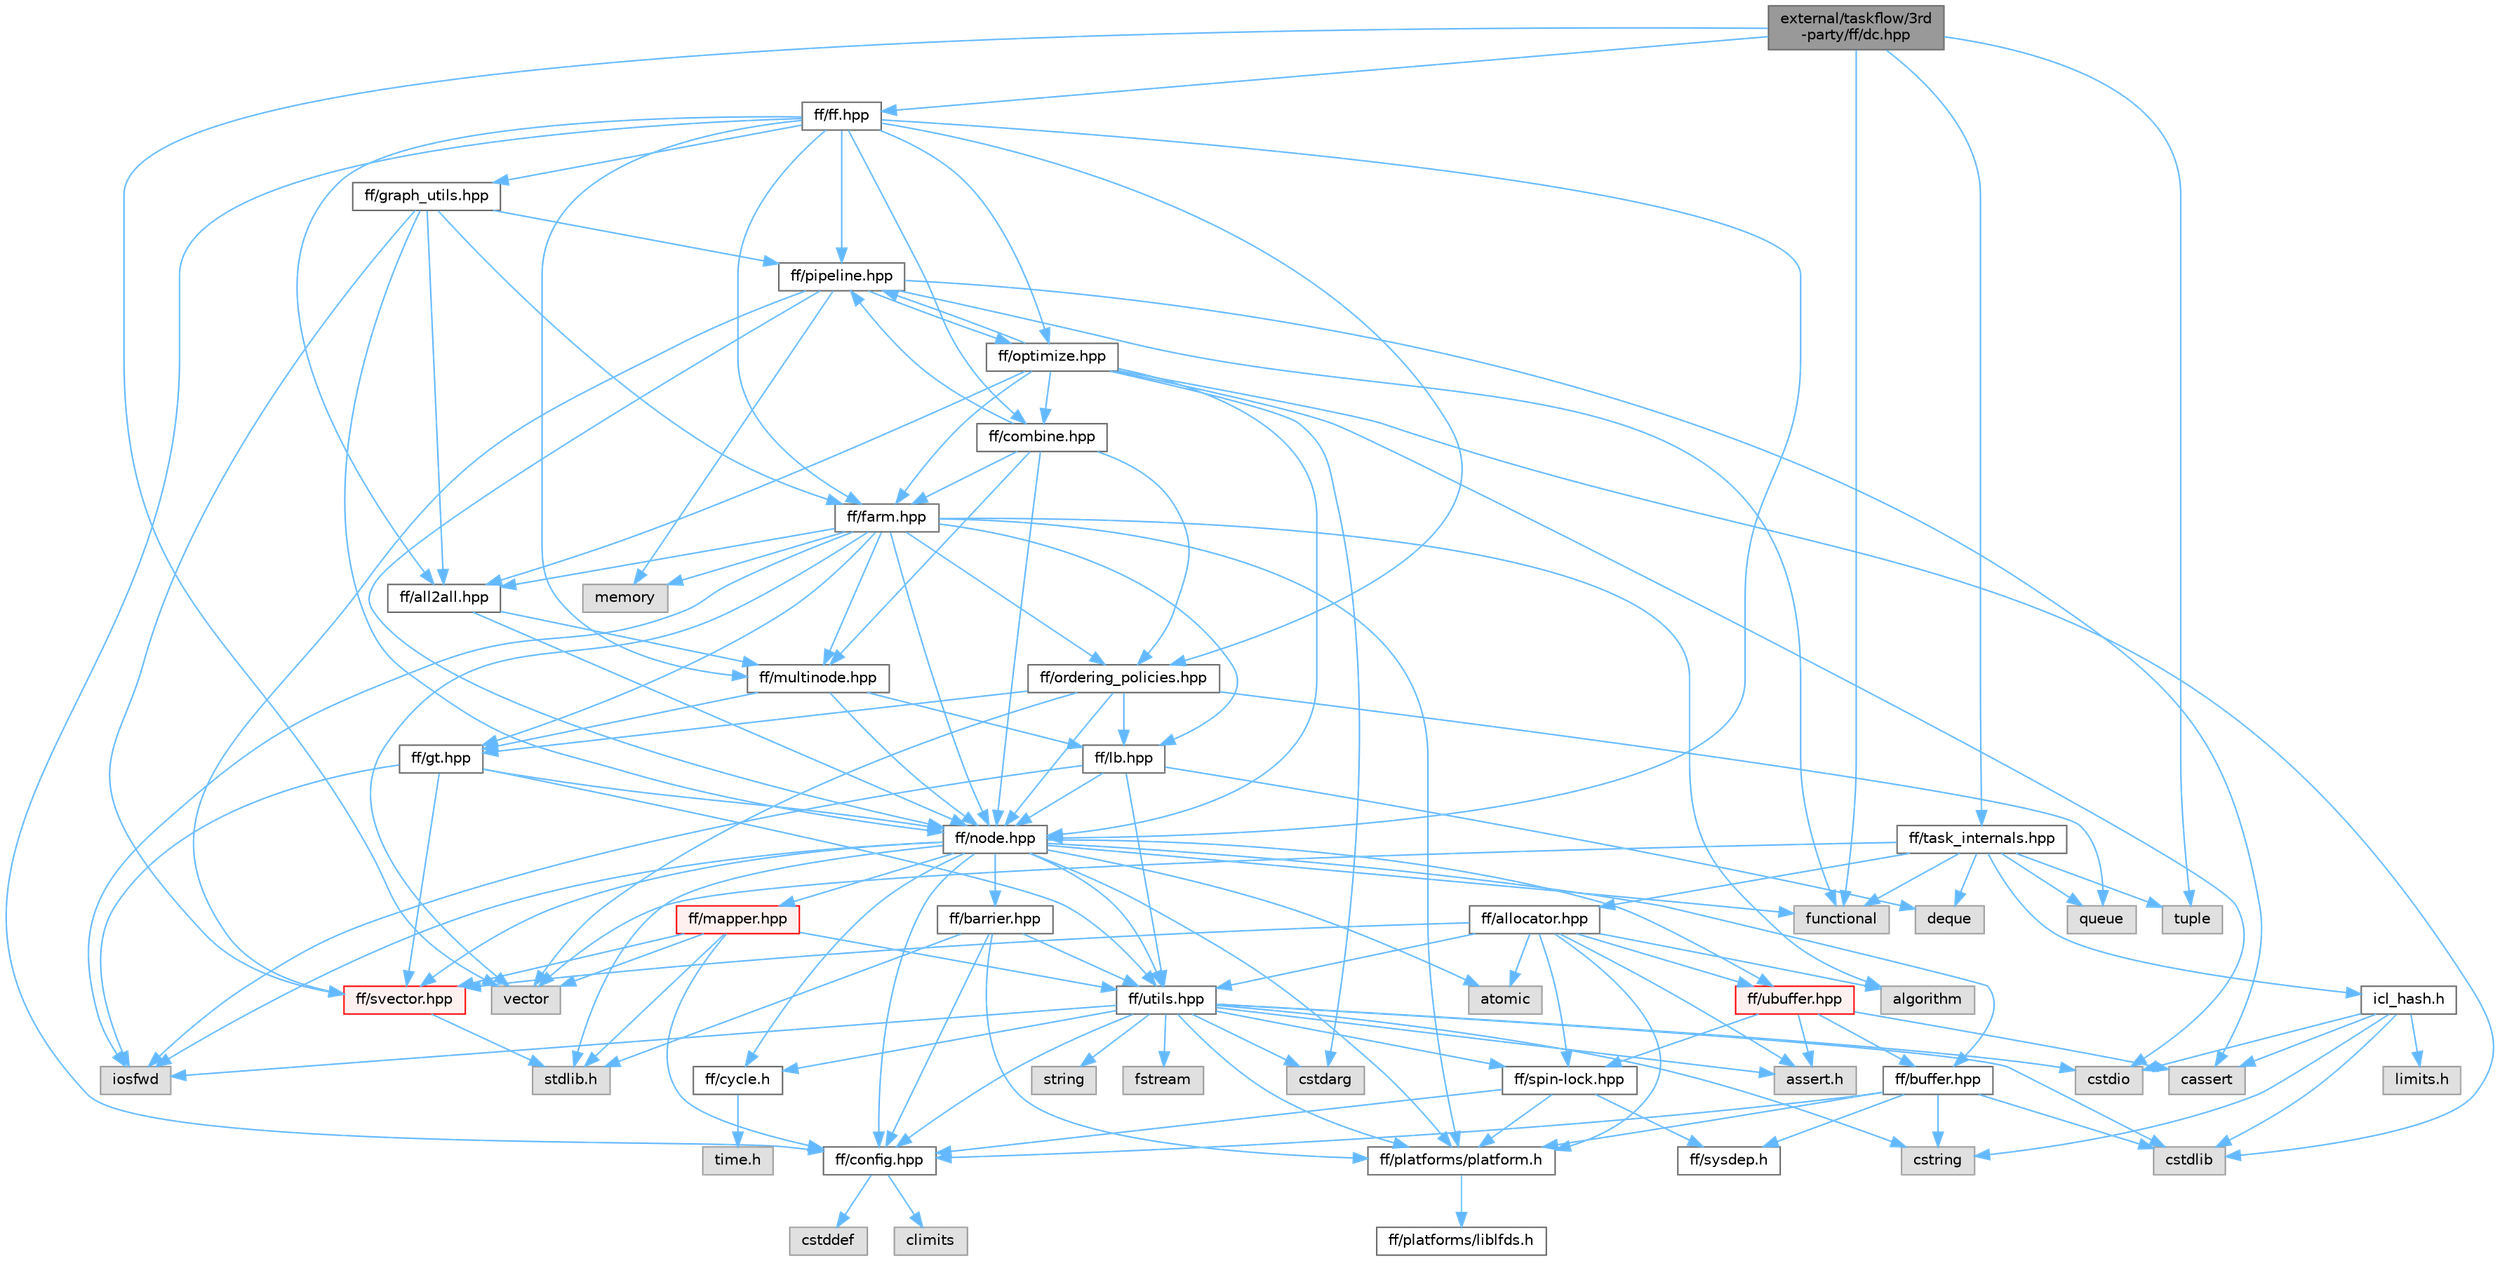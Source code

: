 digraph "external/taskflow/3rd-party/ff/dc.hpp"
{
 // LATEX_PDF_SIZE
  bgcolor="transparent";
  edge [fontname=Helvetica,fontsize=10,labelfontname=Helvetica,labelfontsize=10];
  node [fontname=Helvetica,fontsize=10,shape=box,height=0.2,width=0.4];
  Node1 [id="Node000001",label="external/taskflow/3rd\l-party/ff/dc.hpp",height=0.2,width=0.4,color="gray40", fillcolor="grey60", style="filled", fontcolor="black",tooltip=" "];
  Node1 -> Node2 [id="edge1_Node000001_Node000002",color="steelblue1",style="solid",tooltip=" "];
  Node2 [id="Node000002",label="functional",height=0.2,width=0.4,color="grey60", fillcolor="#E0E0E0", style="filled",tooltip=" "];
  Node1 -> Node3 [id="edge2_Node000001_Node000003",color="steelblue1",style="solid",tooltip=" "];
  Node3 [id="Node000003",label="tuple",height=0.2,width=0.4,color="grey60", fillcolor="#E0E0E0", style="filled",tooltip=" "];
  Node1 -> Node4 [id="edge3_Node000001_Node000004",color="steelblue1",style="solid",tooltip=" "];
  Node4 [id="Node000004",label="vector",height=0.2,width=0.4,color="grey60", fillcolor="#E0E0E0", style="filled",tooltip=" "];
  Node1 -> Node5 [id="edge4_Node000001_Node000005",color="steelblue1",style="solid",tooltip=" "];
  Node5 [id="Node000005",label="ff/ff.hpp",height=0.2,width=0.4,color="grey40", fillcolor="white", style="filled",URL="$ff_8hpp.html",tooltip=" "];
  Node5 -> Node6 [id="edge5_Node000005_Node000006",color="steelblue1",style="solid",tooltip=" "];
  Node6 [id="Node000006",label="ff/config.hpp",height=0.2,width=0.4,color="grey40", fillcolor="white", style="filled",URL="$config_8hpp.html",tooltip=" "];
  Node6 -> Node7 [id="edge6_Node000006_Node000007",color="steelblue1",style="solid",tooltip=" "];
  Node7 [id="Node000007",label="cstddef",height=0.2,width=0.4,color="grey60", fillcolor="#E0E0E0", style="filled",tooltip=" "];
  Node6 -> Node8 [id="edge7_Node000006_Node000008",color="steelblue1",style="solid",tooltip=" "];
  Node8 [id="Node000008",label="climits",height=0.2,width=0.4,color="grey60", fillcolor="#E0E0E0", style="filled",tooltip=" "];
  Node5 -> Node9 [id="edge8_Node000005_Node000009",color="steelblue1",style="solid",tooltip=" "];
  Node9 [id="Node000009",label="ff/node.hpp",height=0.2,width=0.4,color="grey40", fillcolor="white", style="filled",URL="$node_8hpp.html",tooltip="FastFlow ff_node"];
  Node9 -> Node10 [id="edge9_Node000009_Node000010",color="steelblue1",style="solid",tooltip=" "];
  Node10 [id="Node000010",label="stdlib.h",height=0.2,width=0.4,color="grey60", fillcolor="#E0E0E0", style="filled",tooltip=" "];
  Node9 -> Node11 [id="edge10_Node000009_Node000011",color="steelblue1",style="solid",tooltip=" "];
  Node11 [id="Node000011",label="iosfwd",height=0.2,width=0.4,color="grey60", fillcolor="#E0E0E0", style="filled",tooltip=" "];
  Node9 -> Node2 [id="edge11_Node000009_Node000002",color="steelblue1",style="solid",tooltip=" "];
  Node9 -> Node12 [id="edge12_Node000009_Node000012",color="steelblue1",style="solid",tooltip=" "];
  Node12 [id="Node000012",label="ff/platforms/platform.h",height=0.2,width=0.4,color="grey40", fillcolor="white", style="filled",URL="$external_2taskflow_23rd-party_2ff_2platforms_2_platform_8h.html",tooltip=" "];
  Node12 -> Node13 [id="edge13_Node000012_Node000013",color="steelblue1",style="solid",tooltip=" "];
  Node13 [id="Node000013",label="ff/platforms/liblfds.h",height=0.2,width=0.4,color="grey40", fillcolor="white", style="filled",URL="$liblfds_8h.html",tooltip=" "];
  Node9 -> Node14 [id="edge14_Node000009_Node000014",color="steelblue1",style="solid",tooltip=" "];
  Node14 [id="Node000014",label="ff/cycle.h",height=0.2,width=0.4,color="grey40", fillcolor="white", style="filled",URL="$cycle_8h.html",tooltip=" "];
  Node14 -> Node15 [id="edge15_Node000014_Node000015",color="steelblue1",style="solid",tooltip=" "];
  Node15 [id="Node000015",label="time.h",height=0.2,width=0.4,color="grey60", fillcolor="#E0E0E0", style="filled",tooltip=" "];
  Node9 -> Node16 [id="edge16_Node000009_Node000016",color="steelblue1",style="solid",tooltip=" "];
  Node16 [id="Node000016",label="ff/utils.hpp",height=0.2,width=0.4,color="grey40", fillcolor="white", style="filled",URL="$utils_8hpp.html",tooltip="Utility functions"];
  Node16 -> Node17 [id="edge17_Node000016_Node000017",color="steelblue1",style="solid",tooltip=" "];
  Node17 [id="Node000017",label="assert.h",height=0.2,width=0.4,color="grey60", fillcolor="#E0E0E0", style="filled",tooltip=" "];
  Node16 -> Node18 [id="edge18_Node000016_Node000018",color="steelblue1",style="solid",tooltip=" "];
  Node18 [id="Node000018",label="cstdio",height=0.2,width=0.4,color="grey60", fillcolor="#E0E0E0", style="filled",tooltip=" "];
  Node16 -> Node19 [id="edge19_Node000016_Node000019",color="steelblue1",style="solid",tooltip=" "];
  Node19 [id="Node000019",label="cstdlib",height=0.2,width=0.4,color="grey60", fillcolor="#E0E0E0", style="filled",tooltip=" "];
  Node16 -> Node20 [id="edge20_Node000016_Node000020",color="steelblue1",style="solid",tooltip=" "];
  Node20 [id="Node000020",label="cstdarg",height=0.2,width=0.4,color="grey60", fillcolor="#E0E0E0", style="filled",tooltip=" "];
  Node16 -> Node11 [id="edge21_Node000016_Node000011",color="steelblue1",style="solid",tooltip=" "];
  Node16 -> Node6 [id="edge22_Node000016_Node000006",color="steelblue1",style="solid",tooltip=" "];
  Node16 -> Node12 [id="edge23_Node000016_Node000012",color="steelblue1",style="solid",tooltip=" "];
  Node16 -> Node21 [id="edge24_Node000016_Node000021",color="steelblue1",style="solid",tooltip=" "];
  Node21 [id="Node000021",label="cstring",height=0.2,width=0.4,color="grey60", fillcolor="#E0E0E0", style="filled",tooltip=" "];
  Node16 -> Node22 [id="edge25_Node000016_Node000022",color="steelblue1",style="solid",tooltip=" "];
  Node22 [id="Node000022",label="string",height=0.2,width=0.4,color="grey60", fillcolor="#E0E0E0", style="filled",tooltip=" "];
  Node16 -> Node23 [id="edge26_Node000016_Node000023",color="steelblue1",style="solid",tooltip=" "];
  Node23 [id="Node000023",label="fstream",height=0.2,width=0.4,color="grey60", fillcolor="#E0E0E0", style="filled",tooltip=" "];
  Node16 -> Node14 [id="edge27_Node000016_Node000014",color="steelblue1",style="solid",tooltip=" "];
  Node16 -> Node24 [id="edge28_Node000016_Node000024",color="steelblue1",style="solid",tooltip=" "];
  Node24 [id="Node000024",label="ff/spin-lock.hpp",height=0.2,width=0.4,color="grey40", fillcolor="white", style="filled",URL="$spin-lock_8hpp.html",tooltip="This file contains several alternative spin lock(s) implementations that can be used as FastFlow spin..."];
  Node24 -> Node25 [id="edge29_Node000024_Node000025",color="steelblue1",style="solid",tooltip=" "];
  Node25 [id="Node000025",label="ff/sysdep.h",height=0.2,width=0.4,color="grey40", fillcolor="white", style="filled",URL="$sysdep_8h.html",tooltip=" "];
  Node24 -> Node12 [id="edge30_Node000024_Node000012",color="steelblue1",style="solid",tooltip=" "];
  Node24 -> Node6 [id="edge31_Node000024_Node000006",color="steelblue1",style="solid",tooltip=" "];
  Node9 -> Node26 [id="edge32_Node000009_Node000026",color="steelblue1",style="solid",tooltip=" "];
  Node26 [id="Node000026",label="ff/buffer.hpp",height=0.2,width=0.4,color="grey40", fillcolor="white", style="filled",URL="$buffer_8hpp.html",tooltip="This file contains the definition of the bounded SPSC channel buffer used in FastFlow"];
  Node26 -> Node19 [id="edge33_Node000026_Node000019",color="steelblue1",style="solid",tooltip=" "];
  Node26 -> Node21 [id="edge34_Node000026_Node000021",color="steelblue1",style="solid",tooltip=" "];
  Node26 -> Node25 [id="edge35_Node000026_Node000025",color="steelblue1",style="solid",tooltip=" "];
  Node26 -> Node6 [id="edge36_Node000026_Node000006",color="steelblue1",style="solid",tooltip=" "];
  Node26 -> Node12 [id="edge37_Node000026_Node000012",color="steelblue1",style="solid",tooltip=" "];
  Node9 -> Node27 [id="edge38_Node000009_Node000027",color="steelblue1",style="solid",tooltip=" "];
  Node27 [id="Node000027",label="ff/ubuffer.hpp",height=0.2,width=0.4,color="red", fillcolor="#FFF0F0", style="filled",URL="$ubuffer_8hpp.html",tooltip="This file contains the definition of the unbounded SWSR circular buffer used in FastFlow"];
  Node27 -> Node17 [id="edge39_Node000027_Node000017",color="steelblue1",style="solid",tooltip=" "];
  Node27 -> Node28 [id="edge40_Node000027_Node000028",color="steelblue1",style="solid",tooltip=" "];
  Node28 [id="Node000028",label="cassert",height=0.2,width=0.4,color="grey60", fillcolor="#E0E0E0", style="filled",tooltip=" "];
  Node27 -> Node26 [id="edge41_Node000027_Node000026",color="steelblue1",style="solid",tooltip=" "];
  Node27 -> Node24 [id="edge42_Node000027_Node000024",color="steelblue1",style="solid",tooltip=" "];
  Node9 -> Node31 [id="edge43_Node000009_Node000031",color="steelblue1",style="solid",tooltip=" "];
  Node31 [id="Node000031",label="ff/mapper.hpp",height=0.2,width=0.4,color="red", fillcolor="#FFF0F0", style="filled",URL="$mapper_8hpp.html",tooltip="This file contains the thread mapper definition used in FastFlow"];
  Node31 -> Node10 [id="edge44_Node000031_Node000010",color="steelblue1",style="solid",tooltip=" "];
  Node31 -> Node6 [id="edge45_Node000031_Node000006",color="steelblue1",style="solid",tooltip=" "];
  Node31 -> Node32 [id="edge46_Node000031_Node000032",color="steelblue1",style="solid",tooltip=" "];
  Node32 [id="Node000032",label="ff/svector.hpp",height=0.2,width=0.4,color="red", fillcolor="#FFF0F0", style="filled",URL="$svector_8hpp.html",tooltip="Simple yet efficient dynamic vector"];
  Node32 -> Node10 [id="edge47_Node000032_Node000010",color="steelblue1",style="solid",tooltip=" "];
  Node31 -> Node16 [id="edge48_Node000031_Node000016",color="steelblue1",style="solid",tooltip=" "];
  Node31 -> Node4 [id="edge49_Node000031_Node000004",color="steelblue1",style="solid",tooltip=" "];
  Node9 -> Node6 [id="edge50_Node000009_Node000006",color="steelblue1",style="solid",tooltip=" "];
  Node9 -> Node32 [id="edge51_Node000009_Node000032",color="steelblue1",style="solid",tooltip=" "];
  Node9 -> Node38 [id="edge52_Node000009_Node000038",color="steelblue1",style="solid",tooltip=" "];
  Node38 [id="Node000038",label="ff/barrier.hpp",height=0.2,width=0.4,color="grey40", fillcolor="white", style="filled",URL="$barrier_8hpp.html",tooltip="FastFlow blocking and non-blocking barrier implementations"];
  Node38 -> Node10 [id="edge53_Node000038_Node000010",color="steelblue1",style="solid",tooltip=" "];
  Node38 -> Node12 [id="edge54_Node000038_Node000012",color="steelblue1",style="solid",tooltip=" "];
  Node38 -> Node16 [id="edge55_Node000038_Node000016",color="steelblue1",style="solid",tooltip=" "];
  Node38 -> Node6 [id="edge56_Node000038_Node000006",color="steelblue1",style="solid",tooltip=" "];
  Node9 -> Node39 [id="edge57_Node000009_Node000039",color="steelblue1",style="solid",tooltip=" "];
  Node39 [id="Node000039",label="atomic",height=0.2,width=0.4,color="grey60", fillcolor="#E0E0E0", style="filled",tooltip=" "];
  Node5 -> Node40 [id="edge58_Node000005_Node000040",color="steelblue1",style="solid",tooltip=" "];
  Node40 [id="Node000040",label="ff/multinode.hpp",height=0.2,width=0.4,color="grey40", fillcolor="white", style="filled",URL="$multinode_8hpp.html",tooltip="FastFlow ff_minode ff_monode and typed versions."];
  Node40 -> Node9 [id="edge59_Node000040_Node000009",color="steelblue1",style="solid",tooltip=" "];
  Node40 -> Node41 [id="edge60_Node000040_Node000041",color="steelblue1",style="solid",tooltip=" "];
  Node41 [id="Node000041",label="ff/lb.hpp",height=0.2,width=0.4,color="grey40", fillcolor="white", style="filled",URL="$lb_8hpp.html",tooltip="Farm Emitter (not a ff_node)"];
  Node41 -> Node11 [id="edge61_Node000041_Node000011",color="steelblue1",style="solid",tooltip=" "];
  Node41 -> Node42 [id="edge62_Node000041_Node000042",color="steelblue1",style="solid",tooltip=" "];
  Node42 [id="Node000042",label="deque",height=0.2,width=0.4,color="grey60", fillcolor="#E0E0E0", style="filled",tooltip=" "];
  Node41 -> Node16 [id="edge63_Node000041_Node000016",color="steelblue1",style="solid",tooltip=" "];
  Node41 -> Node9 [id="edge64_Node000041_Node000009",color="steelblue1",style="solid",tooltip=" "];
  Node40 -> Node43 [id="edge65_Node000040_Node000043",color="steelblue1",style="solid",tooltip=" "];
  Node43 [id="Node000043",label="ff/gt.hpp",height=0.2,width=0.4,color="grey40", fillcolor="white", style="filled",URL="$gt_8hpp.html",tooltip="Farm Collector (it is not a ff_node)"];
  Node43 -> Node11 [id="edge66_Node000043_Node000011",color="steelblue1",style="solid",tooltip=" "];
  Node43 -> Node32 [id="edge67_Node000043_Node000032",color="steelblue1",style="solid",tooltip=" "];
  Node43 -> Node16 [id="edge68_Node000043_Node000016",color="steelblue1",style="solid",tooltip=" "];
  Node43 -> Node9 [id="edge69_Node000043_Node000009",color="steelblue1",style="solid",tooltip=" "];
  Node5 -> Node44 [id="edge70_Node000005_Node000044",color="steelblue1",style="solid",tooltip=" "];
  Node44 [id="Node000044",label="ff/pipeline.hpp",height=0.2,width=0.4,color="grey40", fillcolor="white", style="filled",URL="$3rd-party_2ff_2pipeline_8hpp.html",tooltip="This file implements the pipeline skeleton, both in the high-level pattern syntax (ff::ff_pipe) and l..."];
  Node44 -> Node28 [id="edge71_Node000044_Node000028",color="steelblue1",style="solid",tooltip=" "];
  Node44 -> Node45 [id="edge72_Node000044_Node000045",color="steelblue1",style="solid",tooltip=" "];
  Node45 [id="Node000045",label="memory",height=0.2,width=0.4,color="grey60", fillcolor="#E0E0E0", style="filled",tooltip=" "];
  Node44 -> Node2 [id="edge73_Node000044_Node000002",color="steelblue1",style="solid",tooltip=" "];
  Node44 -> Node32 [id="edge74_Node000044_Node000032",color="steelblue1",style="solid",tooltip=" "];
  Node44 -> Node9 [id="edge75_Node000044_Node000009",color="steelblue1",style="solid",tooltip=" "];
  Node44 -> Node46 [id="edge76_Node000044_Node000046",color="steelblue1",style="solid",tooltip=" "];
  Node46 [id="Node000046",label="ff/optimize.hpp",height=0.2,width=0.4,color="grey40", fillcolor="white", style="filled",URL="$optimize_8hpp.html",tooltip="FastFlow optimization heuristics"];
  Node46 -> Node18 [id="edge77_Node000046_Node000018",color="steelblue1",style="solid",tooltip=" "];
  Node46 -> Node19 [id="edge78_Node000046_Node000019",color="steelblue1",style="solid",tooltip=" "];
  Node46 -> Node20 [id="edge79_Node000046_Node000020",color="steelblue1",style="solid",tooltip=" "];
  Node46 -> Node9 [id="edge80_Node000046_Node000009",color="steelblue1",style="solid",tooltip=" "];
  Node46 -> Node44 [id="edge81_Node000046_Node000044",color="steelblue1",style="solid",tooltip=" "];
  Node46 -> Node47 [id="edge82_Node000046_Node000047",color="steelblue1",style="solid",tooltip=" "];
  Node47 [id="Node000047",label="ff/farm.hpp",height=0.2,width=0.4,color="grey40", fillcolor="white", style="filled",URL="$farm_8hpp.html",tooltip="Farm pattern"];
  Node47 -> Node11 [id="edge83_Node000047_Node000011",color="steelblue1",style="solid",tooltip=" "];
  Node47 -> Node4 [id="edge84_Node000047_Node000004",color="steelblue1",style="solid",tooltip=" "];
  Node47 -> Node35 [id="edge85_Node000047_Node000035",color="steelblue1",style="solid",tooltip=" "];
  Node35 [id="Node000035",label="algorithm",height=0.2,width=0.4,color="grey60", fillcolor="#E0E0E0", style="filled",tooltip=" "];
  Node47 -> Node45 [id="edge86_Node000047_Node000045",color="steelblue1",style="solid",tooltip=" "];
  Node47 -> Node12 [id="edge87_Node000047_Node000012",color="steelblue1",style="solid",tooltip=" "];
  Node47 -> Node41 [id="edge88_Node000047_Node000041",color="steelblue1",style="solid",tooltip=" "];
  Node47 -> Node43 [id="edge89_Node000047_Node000043",color="steelblue1",style="solid",tooltip=" "];
  Node47 -> Node9 [id="edge90_Node000047_Node000009",color="steelblue1",style="solid",tooltip=" "];
  Node47 -> Node40 [id="edge91_Node000047_Node000040",color="steelblue1",style="solid",tooltip=" "];
  Node47 -> Node48 [id="edge92_Node000047_Node000048",color="steelblue1",style="solid",tooltip=" "];
  Node48 [id="Node000048",label="ff/ordering_policies.hpp",height=0.2,width=0.4,color="grey40", fillcolor="white", style="filled",URL="$ordering__policies_8hpp.html",tooltip=" "];
  Node48 -> Node4 [id="edge93_Node000048_Node000004",color="steelblue1",style="solid",tooltip=" "];
  Node48 -> Node49 [id="edge94_Node000048_Node000049",color="steelblue1",style="solid",tooltip=" "];
  Node49 [id="Node000049",label="queue",height=0.2,width=0.4,color="grey60", fillcolor="#E0E0E0", style="filled",tooltip=" "];
  Node48 -> Node41 [id="edge95_Node000048_Node000041",color="steelblue1",style="solid",tooltip=" "];
  Node48 -> Node43 [id="edge96_Node000048_Node000043",color="steelblue1",style="solid",tooltip=" "];
  Node48 -> Node9 [id="edge97_Node000048_Node000009",color="steelblue1",style="solid",tooltip=" "];
  Node47 -> Node50 [id="edge98_Node000047_Node000050",color="steelblue1",style="solid",tooltip=" "];
  Node50 [id="Node000050",label="ff/all2all.hpp",height=0.2,width=0.4,color="grey40", fillcolor="white", style="filled",URL="$all2all_8hpp.html",tooltip="FastFlow all-2-all building block"];
  Node50 -> Node9 [id="edge99_Node000050_Node000009",color="steelblue1",style="solid",tooltip=" "];
  Node50 -> Node40 [id="edge100_Node000050_Node000040",color="steelblue1",style="solid",tooltip=" "];
  Node46 -> Node50 [id="edge101_Node000046_Node000050",color="steelblue1",style="solid",tooltip=" "];
  Node46 -> Node51 [id="edge102_Node000046_Node000051",color="steelblue1",style="solid",tooltip=" "];
  Node51 [id="Node000051",label="ff/combine.hpp",height=0.2,width=0.4,color="grey40", fillcolor="white", style="filled",URL="$combine_8hpp.html",tooltip="FastFlow composition building block"];
  Node51 -> Node9 [id="edge103_Node000051_Node000009",color="steelblue1",style="solid",tooltip=" "];
  Node51 -> Node40 [id="edge104_Node000051_Node000040",color="steelblue1",style="solid",tooltip=" "];
  Node51 -> Node44 [id="edge105_Node000051_Node000044",color="steelblue1",style="solid",tooltip=" "];
  Node51 -> Node48 [id="edge106_Node000051_Node000048",color="steelblue1",style="solid",tooltip=" "];
  Node51 -> Node47 [id="edge107_Node000051_Node000047",color="steelblue1",style="solid",tooltip=" "];
  Node5 -> Node47 [id="edge108_Node000005_Node000047",color="steelblue1",style="solid",tooltip=" "];
  Node5 -> Node50 [id="edge109_Node000005_Node000050",color="steelblue1",style="solid",tooltip=" "];
  Node5 -> Node51 [id="edge110_Node000005_Node000051",color="steelblue1",style="solid",tooltip=" "];
  Node5 -> Node46 [id="edge111_Node000005_Node000046",color="steelblue1",style="solid",tooltip=" "];
  Node5 -> Node48 [id="edge112_Node000005_Node000048",color="steelblue1",style="solid",tooltip=" "];
  Node5 -> Node52 [id="edge113_Node000005_Node000052",color="steelblue1",style="solid",tooltip=" "];
  Node52 [id="Node000052",label="ff/graph_utils.hpp",height=0.2,width=0.4,color="grey40", fillcolor="white", style="filled",URL="$graph__utils_8hpp.html",tooltip="Utility functions for manipulating the concurrency graph"];
  Node52 -> Node32 [id="edge114_Node000052_Node000032",color="steelblue1",style="solid",tooltip=" "];
  Node52 -> Node9 [id="edge115_Node000052_Node000009",color="steelblue1",style="solid",tooltip=" "];
  Node52 -> Node47 [id="edge116_Node000052_Node000047",color="steelblue1",style="solid",tooltip=" "];
  Node52 -> Node50 [id="edge117_Node000052_Node000050",color="steelblue1",style="solid",tooltip=" "];
  Node52 -> Node44 [id="edge118_Node000052_Node000044",color="steelblue1",style="solid",tooltip=" "];
  Node1 -> Node53 [id="edge119_Node000001_Node000053",color="steelblue1",style="solid",tooltip=" "];
  Node53 [id="Node000053",label="ff/task_internals.hpp",height=0.2,width=0.4,color="grey40", fillcolor="white", style="filled",URL="$task__internals_8hpp.html",tooltip="Internal classes and helping functions for tasks management."];
  Node53 -> Node2 [id="edge120_Node000053_Node000002",color="steelblue1",style="solid",tooltip=" "];
  Node53 -> Node3 [id="edge121_Node000053_Node000003",color="steelblue1",style="solid",tooltip=" "];
  Node53 -> Node4 [id="edge122_Node000053_Node000004",color="steelblue1",style="solid",tooltip=" "];
  Node53 -> Node42 [id="edge123_Node000053_Node000042",color="steelblue1",style="solid",tooltip=" "];
  Node53 -> Node49 [id="edge124_Node000053_Node000049",color="steelblue1",style="solid",tooltip=" "];
  Node53 -> Node54 [id="edge125_Node000053_Node000054",color="steelblue1",style="solid",tooltip=" "];
  Node54 [id="Node000054",label="ff/allocator.hpp",height=0.2,width=0.4,color="grey40", fillcolor="white", style="filled",URL="$allocator_8hpp.html",tooltip="Implementations of the FastFlow's lock-free allocator."];
  Node54 -> Node17 [id="edge126_Node000054_Node000017",color="steelblue1",style="solid",tooltip=" "];
  Node54 -> Node35 [id="edge127_Node000054_Node000035",color="steelblue1",style="solid",tooltip=" "];
  Node54 -> Node12 [id="edge128_Node000054_Node000012",color="steelblue1",style="solid",tooltip=" "];
  Node54 -> Node39 [id="edge129_Node000054_Node000039",color="steelblue1",style="solid",tooltip=" "];
  Node54 -> Node27 [id="edge130_Node000054_Node000027",color="steelblue1",style="solid",tooltip=" "];
  Node54 -> Node24 [id="edge131_Node000054_Node000024",color="steelblue1",style="solid",tooltip=" "];
  Node54 -> Node32 [id="edge132_Node000054_Node000032",color="steelblue1",style="solid",tooltip=" "];
  Node54 -> Node16 [id="edge133_Node000054_Node000016",color="steelblue1",style="solid",tooltip=" "];
  Node53 -> Node55 [id="edge134_Node000053_Node000055",color="steelblue1",style="solid",tooltip=" "];
  Node55 [id="Node000055",label="icl_hash.h",height=0.2,width=0.4,color="grey40", fillcolor="white", style="filled",URL="$icl__hash_8h.html",tooltip=" "];
  Node55 -> Node19 [id="edge135_Node000055_Node000019",color="steelblue1",style="solid",tooltip=" "];
  Node55 -> Node18 [id="edge136_Node000055_Node000018",color="steelblue1",style="solid",tooltip=" "];
  Node55 -> Node21 [id="edge137_Node000055_Node000021",color="steelblue1",style="solid",tooltip=" "];
  Node55 -> Node28 [id="edge138_Node000055_Node000028",color="steelblue1",style="solid",tooltip=" "];
  Node55 -> Node56 [id="edge139_Node000055_Node000056",color="steelblue1",style="solid",tooltip=" "];
  Node56 [id="Node000056",label="limits.h",height=0.2,width=0.4,color="grey60", fillcolor="#E0E0E0", style="filled",tooltip=" "];
}
